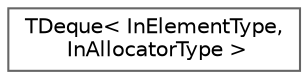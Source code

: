 digraph "Graphical Class Hierarchy"
{
 // INTERACTIVE_SVG=YES
 // LATEX_PDF_SIZE
  bgcolor="transparent";
  edge [fontname=Helvetica,fontsize=10,labelfontname=Helvetica,labelfontsize=10];
  node [fontname=Helvetica,fontsize=10,shape=box,height=0.2,width=0.4];
  rankdir="LR";
  Node0 [id="Node000000",label="TDeque\< InElementType,\l InAllocatorType \>",height=0.2,width=0.4,color="grey40", fillcolor="white", style="filled",URL="$dd/df8/classTDeque.html",tooltip="Sequential double-ended queue (deque) container class."];
}
